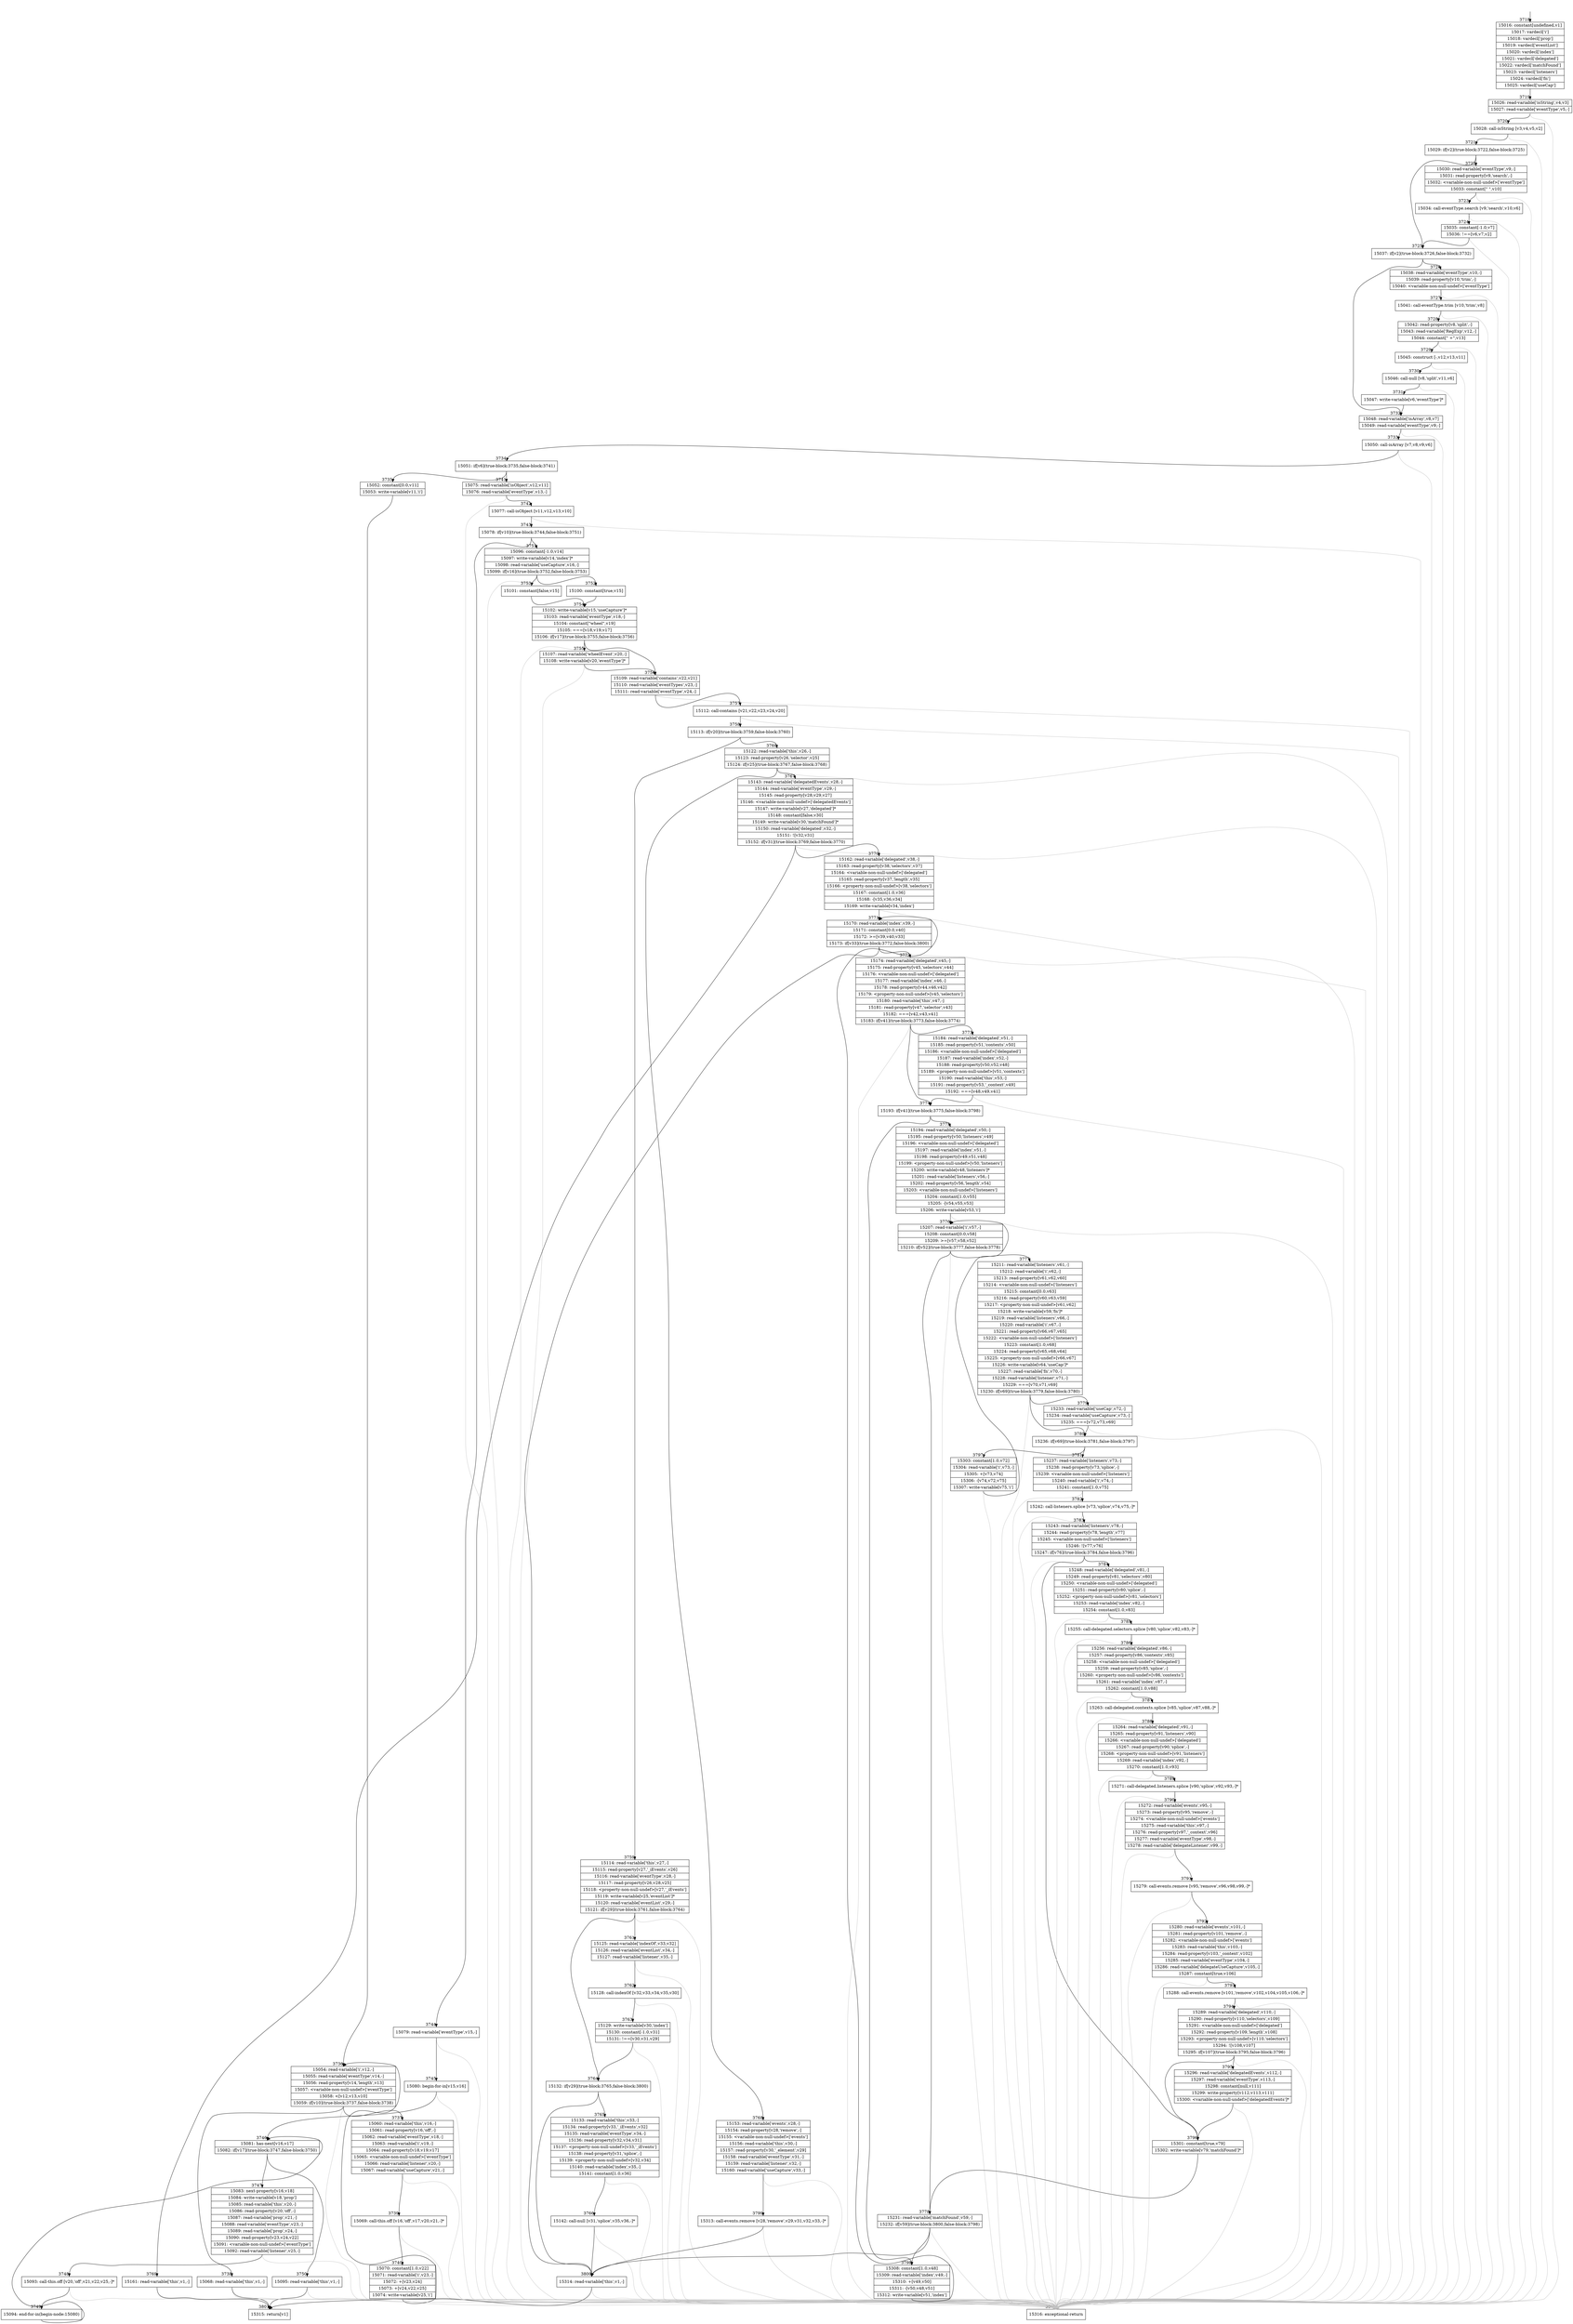 digraph {
rankdir="TD"
BB_entry159[shape=none,label=""];
BB_entry159 -> BB3718 [tailport=s, headport=n, headlabel="    3718"]
BB3718 [shape=record label="{15016: constant[undefined,v1]|15017: vardecl['i']|15018: vardecl['prop']|15019: vardecl['eventList']|15020: vardecl['index']|15021: vardecl['delegated']|15022: vardecl['matchFound']|15023: vardecl['listeners']|15024: vardecl['fn']|15025: vardecl['useCap']}" ] 
BB3718 -> BB3719 [tailport=s, headport=n, headlabel="      3719"]
BB3719 [shape=record label="{15026: read-variable['isString',v4,v3]|15027: read-variable['eventType',v5,-]}" ] 
BB3719 -> BB3720 [tailport=s, headport=n, headlabel="      3720"]
BB3719 -> BB3802 [tailport=s, headport=n, color=gray, headlabel="      3802"]
BB3720 [shape=record label="{15028: call-isString [v3,v4,v5,v2]}" ] 
BB3720 -> BB3721 [tailport=s, headport=n, headlabel="      3721"]
BB3720 -> BB3802 [tailport=s, headport=n, color=gray]
BB3721 [shape=record label="{15029: if[v2](true-block:3722,false-block:3725)}" ] 
BB3721 -> BB3725 [tailport=s, headport=n, headlabel="      3725"]
BB3721 -> BB3722 [tailport=s, headport=n, headlabel="      3722"]
BB3722 [shape=record label="{15030: read-variable['eventType',v9,-]|15031: read-property[v9,'search',-]|15032: \<variable-non-null-undef\>['eventType']|15033: constant[\" \",v10]}" ] 
BB3722 -> BB3723 [tailport=s, headport=n, headlabel="      3723"]
BB3722 -> BB3802 [tailport=s, headport=n, color=gray]
BB3723 [shape=record label="{15034: call-eventType.search [v9,'search',v10,v6]}" ] 
BB3723 -> BB3724 [tailport=s, headport=n, headlabel="      3724"]
BB3723 -> BB3802 [tailport=s, headport=n, color=gray]
BB3724 [shape=record label="{15035: constant[-1.0,v7]|15036: !==[v6,v7,v2]}" ] 
BB3724 -> BB3725 [tailport=s, headport=n]
BB3724 -> BB3802 [tailport=s, headport=n, color=gray]
BB3725 [shape=record label="{15037: if[v2](true-block:3726,false-block:3732)}" ] 
BB3725 -> BB3726 [tailport=s, headport=n, headlabel="      3726"]
BB3725 -> BB3732 [tailport=s, headport=n, headlabel="      3732"]
BB3726 [shape=record label="{15038: read-variable['eventType',v10,-]|15039: read-property[v10,'trim',-]|15040: \<variable-non-null-undef\>['eventType']}" ] 
BB3726 -> BB3727 [tailport=s, headport=n, headlabel="      3727"]
BB3726 -> BB3802 [tailport=s, headport=n, color=gray]
BB3727 [shape=record label="{15041: call-eventType.trim [v10,'trim',v8]}" ] 
BB3727 -> BB3728 [tailport=s, headport=n, headlabel="      3728"]
BB3727 -> BB3802 [tailport=s, headport=n, color=gray]
BB3728 [shape=record label="{15042: read-property[v8,'split',-]|15043: read-variable['RegExp',v12,-]|15044: constant[\" +\",v13]}" ] 
BB3728 -> BB3729 [tailport=s, headport=n, headlabel="      3729"]
BB3728 -> BB3802 [tailport=s, headport=n, color=gray]
BB3729 [shape=record label="{15045: construct [-,v12,v13,v11]}" ] 
BB3729 -> BB3730 [tailport=s, headport=n, headlabel="      3730"]
BB3729 -> BB3802 [tailport=s, headport=n, color=gray]
BB3730 [shape=record label="{15046: call-null [v8,'split',v11,v6]}" ] 
BB3730 -> BB3731 [tailport=s, headport=n, headlabel="      3731"]
BB3730 -> BB3802 [tailport=s, headport=n, color=gray]
BB3731 [shape=record label="{15047: write-variable[v6,'eventType']*}" ] 
BB3731 -> BB3732 [tailport=s, headport=n]
BB3732 [shape=record label="{15048: read-variable['isArray',v8,v7]|15049: read-variable['eventType',v9,-]}" ] 
BB3732 -> BB3733 [tailport=s, headport=n, headlabel="      3733"]
BB3732 -> BB3802 [tailport=s, headport=n, color=gray]
BB3733 [shape=record label="{15050: call-isArray [v7,v8,v9,v6]}" ] 
BB3733 -> BB3734 [tailport=s, headport=n, headlabel="      3734"]
BB3733 -> BB3802 [tailport=s, headport=n, color=gray]
BB3734 [shape=record label="{15051: if[v6](true-block:3735,false-block:3741)}" ] 
BB3734 -> BB3735 [tailport=s, headport=n, headlabel="      3735"]
BB3734 -> BB3741 [tailport=s, headport=n, headlabel="      3741"]
BB3735 [shape=record label="{15052: constant[0.0,v11]|15053: write-variable[v11,'i']}" ] 
BB3735 -> BB3736 [tailport=s, headport=n, headlabel="      3736"]
BB3736 [shape=record label="{15054: read-variable['i',v12,-]|15055: read-variable['eventType',v14,-]|15056: read-property[v14,'length',v13]|15057: \<variable-non-null-undef\>['eventType']|15058: \<[v12,v13,v10]|15059: if[v10](true-block:3737,false-block:3738)}" ] 
BB3736 -> BB3737 [tailport=s, headport=n, headlabel="      3737"]
BB3736 -> BB3738 [tailport=s, headport=n, headlabel="      3738"]
BB3736 -> BB3802 [tailport=s, headport=n, color=gray]
BB3737 [shape=record label="{15060: read-variable['this',v16,-]|15061: read-property[v16,'off',-]|15062: read-variable['eventType',v18,-]|15063: read-variable['i',v19,-]|15064: read-property[v18,v19,v17]|15065: \<variable-non-null-undef\>['eventType']|15066: read-variable['listener',v20,-]|15067: read-variable['useCapture',v21,-]}" ] 
BB3737 -> BB3739 [tailport=s, headport=n, headlabel="      3739"]
BB3737 -> BB3802 [tailport=s, headport=n, color=gray]
BB3738 [shape=record label="{15068: read-variable['this',v1,-]}" ] 
BB3738 -> BB3801 [tailport=s, headport=n, headlabel="      3801"]
BB3738 -> BB3802 [tailport=s, headport=n, color=gray]
BB3739 [shape=record label="{15069: call-this.off [v16,'off',v17,v20,v21,-]*}" ] 
BB3739 -> BB3740 [tailport=s, headport=n, headlabel="      3740"]
BB3739 -> BB3802 [tailport=s, headport=n, color=gray]
BB3740 [shape=record label="{15070: constant[1.0,v22]|15071: read-variable['i',v23,-]|15072: +[v23,v24]|15073: +[v24,v22,v25]|15074: write-variable[v25,'i']}" ] 
BB3740 -> BB3736 [tailport=s, headport=n]
BB3740 -> BB3802 [tailport=s, headport=n, color=gray]
BB3741 [shape=record label="{15075: read-variable['isObject',v12,v11]|15076: read-variable['eventType',v13,-]}" ] 
BB3741 -> BB3742 [tailport=s, headport=n, headlabel="      3742"]
BB3741 -> BB3802 [tailport=s, headport=n, color=gray]
BB3742 [shape=record label="{15077: call-isObject [v11,v12,v13,v10]}" ] 
BB3742 -> BB3743 [tailport=s, headport=n, headlabel="      3743"]
BB3742 -> BB3802 [tailport=s, headport=n, color=gray]
BB3743 [shape=record label="{15078: if[v10](true-block:3744,false-block:3751)}" ] 
BB3743 -> BB3744 [tailport=s, headport=n, headlabel="      3744"]
BB3743 -> BB3751 [tailport=s, headport=n, headlabel="      3751"]
BB3744 [shape=record label="{15079: read-variable['eventType',v15,-]}" ] 
BB3744 -> BB3745 [tailport=s, headport=n, headlabel="      3745"]
BB3744 -> BB3802 [tailport=s, headport=n, color=gray]
BB3745 [shape=record label="{15080: begin-for-in[v15,v16]}" ] 
BB3745 -> BB3746 [tailport=s, headport=n, headlabel="      3746"]
BB3745 -> BB3802 [tailport=s, headport=n, color=gray]
BB3746 [shape=record label="{15081: has-next[v16,v17]|15082: if[v17](true-block:3747,false-block:3750)}" ] 
BB3746 -> BB3747 [tailport=s, headport=n, headlabel="      3747"]
BB3746 -> BB3750 [tailport=s, headport=n, headlabel="      3750"]
BB3747 [shape=record label="{15083: next-property[v16,v18]|15084: write-variable[v18,'prop']|15085: read-variable['this',v20,-]|15086: read-property[v20,'off',-]|15087: read-variable['prop',v21,-]|15088: read-variable['eventType',v23,-]|15089: read-variable['prop',v24,-]|15090: read-property[v23,v24,v22]|15091: \<variable-non-null-undef\>['eventType']|15092: read-variable['listener',v25,-]}" ] 
BB3747 -> BB3748 [tailport=s, headport=n, headlabel="      3748"]
BB3747 -> BB3802 [tailport=s, headport=n, color=gray]
BB3748 [shape=record label="{15093: call-this.off [v20,'off',v21,v22,v25,-]*}" ] 
BB3748 -> BB3749 [tailport=s, headport=n, headlabel="      3749"]
BB3748 -> BB3802 [tailport=s, headport=n, color=gray]
BB3749 [shape=record label="{15094: end-for-in(begin-node:15080)}" ] 
BB3749 -> BB3746 [tailport=s, headport=n]
BB3750 [shape=record label="{15095: read-variable['this',v1,-]}" ] 
BB3750 -> BB3801 [tailport=s, headport=n]
BB3750 -> BB3802 [tailport=s, headport=n, color=gray]
BB3751 [shape=record label="{15096: constant[-1.0,v14]|15097: write-variable[v14,'index']*|15098: read-variable['useCapture',v16,-]|15099: if[v16](true-block:3752,false-block:3753)}" ] 
BB3751 -> BB3752 [tailport=s, headport=n, headlabel="      3752"]
BB3751 -> BB3753 [tailport=s, headport=n, headlabel="      3753"]
BB3751 -> BB3802 [tailport=s, headport=n, color=gray]
BB3752 [shape=record label="{15100: constant[true,v15]}" ] 
BB3752 -> BB3754 [tailport=s, headport=n, headlabel="      3754"]
BB3753 [shape=record label="{15101: constant[false,v15]}" ] 
BB3753 -> BB3754 [tailport=s, headport=n]
BB3754 [shape=record label="{15102: write-variable[v15,'useCapture']*|15103: read-variable['eventType',v18,-]|15104: constant[\"wheel\",v19]|15105: ===[v18,v19,v17]|15106: if[v17](true-block:3755,false-block:3756)}" ] 
BB3754 -> BB3755 [tailport=s, headport=n, headlabel="      3755"]
BB3754 -> BB3756 [tailport=s, headport=n, headlabel="      3756"]
BB3754 -> BB3802 [tailport=s, headport=n, color=gray]
BB3755 [shape=record label="{15107: read-variable['wheelEvent',v20,-]|15108: write-variable[v20,'eventType']*}" ] 
BB3755 -> BB3756 [tailport=s, headport=n]
BB3755 -> BB3802 [tailport=s, headport=n, color=gray]
BB3756 [shape=record label="{15109: read-variable['contains',v22,v21]|15110: read-variable['eventTypes',v23,-]|15111: read-variable['eventType',v24,-]}" ] 
BB3756 -> BB3757 [tailport=s, headport=n, headlabel="      3757"]
BB3756 -> BB3802 [tailport=s, headport=n, color=gray]
BB3757 [shape=record label="{15112: call-contains [v21,v22,v23,v24,v20]}" ] 
BB3757 -> BB3758 [tailport=s, headport=n, headlabel="      3758"]
BB3757 -> BB3802 [tailport=s, headport=n, color=gray]
BB3758 [shape=record label="{15113: if[v20](true-block:3759,false-block:3760)}" ] 
BB3758 -> BB3759 [tailport=s, headport=n, headlabel="      3759"]
BB3758 -> BB3760 [tailport=s, headport=n, headlabel="      3760"]
BB3759 [shape=record label="{15114: read-variable['this',v27,-]|15115: read-property[v27,'_iEvents',v26]|15116: read-variable['eventType',v28,-]|15117: read-property[v26,v28,v25]|15118: \<property-non-null-undef\>[v27,'_iEvents']|15119: write-variable[v25,'eventList']*|15120: read-variable['eventList',v29,-]|15121: if[v29](true-block:3761,false-block:3764)}" ] 
BB3759 -> BB3764 [tailport=s, headport=n, headlabel="      3764"]
BB3759 -> BB3761 [tailport=s, headport=n, headlabel="      3761"]
BB3759 -> BB3802 [tailport=s, headport=n, color=gray]
BB3760 [shape=record label="{15122: read-variable['this',v26,-]|15123: read-property[v26,'selector',v25]|15124: if[v25](true-block:3767,false-block:3768)}" ] 
BB3760 -> BB3767 [tailport=s, headport=n, headlabel="      3767"]
BB3760 -> BB3768 [tailport=s, headport=n, headlabel="      3768"]
BB3760 -> BB3802 [tailport=s, headport=n, color=gray]
BB3761 [shape=record label="{15125: read-variable['indexOf',v33,v32]|15126: read-variable['eventList',v34,-]|15127: read-variable['listener',v35,-]}" ] 
BB3761 -> BB3762 [tailport=s, headport=n, headlabel="      3762"]
BB3761 -> BB3802 [tailport=s, headport=n, color=gray]
BB3762 [shape=record label="{15128: call-indexOf [v32,v33,v34,v35,v30]}" ] 
BB3762 -> BB3763 [tailport=s, headport=n, headlabel="      3763"]
BB3762 -> BB3802 [tailport=s, headport=n, color=gray]
BB3763 [shape=record label="{15129: write-variable[v30,'index']|15130: constant[-1.0,v31]|15131: !==[v30,v31,v29]}" ] 
BB3763 -> BB3764 [tailport=s, headport=n]
BB3763 -> BB3802 [tailport=s, headport=n, color=gray]
BB3764 [shape=record label="{15132: if[v29](true-block:3765,false-block:3800)}" ] 
BB3764 -> BB3765 [tailport=s, headport=n, headlabel="      3765"]
BB3764 -> BB3800 [tailport=s, headport=n, headlabel="      3800"]
BB3765 [shape=record label="{15133: read-variable['this',v33,-]|15134: read-property[v33,'_iEvents',v32]|15135: read-variable['eventType',v34,-]|15136: read-property[v32,v34,v31]|15137: \<property-non-null-undef\>[v33,'_iEvents']|15138: read-property[v31,'splice',-]|15139: \<property-non-null-undef\>[v32,v34]|15140: read-variable['index',v35,-]|15141: constant[1.0,v36]}" ] 
BB3765 -> BB3766 [tailport=s, headport=n, headlabel="      3766"]
BB3765 -> BB3802 [tailport=s, headport=n, color=gray]
BB3766 [shape=record label="{15142: call-null [v31,'splice',v35,v36,-]*}" ] 
BB3766 -> BB3800 [tailport=s, headport=n]
BB3766 -> BB3802 [tailport=s, headport=n, color=gray]
BB3767 [shape=record label="{15143: read-variable['delegatedEvents',v28,-]|15144: read-variable['eventType',v29,-]|15145: read-property[v28,v29,v27]|15146: \<variable-non-null-undef\>['delegatedEvents']|15147: write-variable[v27,'delegated']*|15148: constant[false,v30]|15149: write-variable[v30,'matchFound']*|15150: read-variable['delegated',v32,-]|15151: ![v32,v31]|15152: if[v31](true-block:3769,false-block:3770)}" ] 
BB3767 -> BB3769 [tailport=s, headport=n, headlabel="      3769"]
BB3767 -> BB3770 [tailport=s, headport=n, headlabel="      3770"]
BB3767 -> BB3802 [tailport=s, headport=n, color=gray]
BB3768 [shape=record label="{15153: read-variable['events',v28,-]|15154: read-property[v28,'remove',-]|15155: \<variable-non-null-undef\>['events']|15156: read-variable['this',v30,-]|15157: read-property[v30,'_element',v29]|15158: read-variable['eventType',v31,-]|15159: read-variable['listener',v32,-]|15160: read-variable['useCapture',v33,-]}" ] 
BB3768 -> BB3799 [tailport=s, headport=n, headlabel="      3799"]
BB3768 -> BB3802 [tailport=s, headport=n, color=gray]
BB3769 [shape=record label="{15161: read-variable['this',v1,-]}" ] 
BB3769 -> BB3801 [tailport=s, headport=n]
BB3769 -> BB3802 [tailport=s, headport=n, color=gray]
BB3770 [shape=record label="{15162: read-variable['delegated',v38,-]|15163: read-property[v38,'selectors',v37]|15164: \<variable-non-null-undef\>['delegated']|15165: read-property[v37,'length',v35]|15166: \<property-non-null-undef\>[v38,'selectors']|15167: constant[1.0,v36]|15168: -[v35,v36,v34]|15169: write-variable[v34,'index']}" ] 
BB3770 -> BB3771 [tailport=s, headport=n, headlabel="      3771"]
BB3770 -> BB3802 [tailport=s, headport=n, color=gray]
BB3771 [shape=record label="{15170: read-variable['index',v39,-]|15171: constant[0.0,v40]|15172: \>=[v39,v40,v33]|15173: if[v33](true-block:3772,false-block:3800)}" ] 
BB3771 -> BB3772 [tailport=s, headport=n, headlabel="      3772"]
BB3771 -> BB3800 [tailport=s, headport=n]
BB3771 -> BB3802 [tailport=s, headport=n, color=gray]
BB3772 [shape=record label="{15174: read-variable['delegated',v45,-]|15175: read-property[v45,'selectors',v44]|15176: \<variable-non-null-undef\>['delegated']|15177: read-variable['index',v46,-]|15178: read-property[v44,v46,v42]|15179: \<property-non-null-undef\>[v45,'selectors']|15180: read-variable['this',v47,-]|15181: read-property[v47,'selector',v43]|15182: ===[v42,v43,v41]|15183: if[v41](true-block:3773,false-block:3774)}" ] 
BB3772 -> BB3774 [tailport=s, headport=n, headlabel="      3774"]
BB3772 -> BB3773 [tailport=s, headport=n, headlabel="      3773"]
BB3772 -> BB3802 [tailport=s, headport=n, color=gray]
BB3773 [shape=record label="{15184: read-variable['delegated',v51,-]|15185: read-property[v51,'contexts',v50]|15186: \<variable-non-null-undef\>['delegated']|15187: read-variable['index',v52,-]|15188: read-property[v50,v52,v48]|15189: \<property-non-null-undef\>[v51,'contexts']|15190: read-variable['this',v53,-]|15191: read-property[v53,'_context',v49]|15192: ===[v48,v49,v41]}" ] 
BB3773 -> BB3774 [tailport=s, headport=n]
BB3773 -> BB3802 [tailport=s, headport=n, color=gray]
BB3774 [shape=record label="{15193: if[v41](true-block:3775,false-block:3798)}" ] 
BB3774 -> BB3775 [tailport=s, headport=n, headlabel="      3775"]
BB3774 -> BB3798 [tailport=s, headport=n, headlabel="      3798"]
BB3775 [shape=record label="{15194: read-variable['delegated',v50,-]|15195: read-property[v50,'listeners',v49]|15196: \<variable-non-null-undef\>['delegated']|15197: read-variable['index',v51,-]|15198: read-property[v49,v51,v48]|15199: \<property-non-null-undef\>[v50,'listeners']|15200: write-variable[v48,'listeners']*|15201: read-variable['listeners',v56,-]|15202: read-property[v56,'length',v54]|15203: \<variable-non-null-undef\>['listeners']|15204: constant[1.0,v55]|15205: -[v54,v55,v53]|15206: write-variable[v53,'i']}" ] 
BB3775 -> BB3776 [tailport=s, headport=n, headlabel="      3776"]
BB3775 -> BB3802 [tailport=s, headport=n, color=gray]
BB3776 [shape=record label="{15207: read-variable['i',v57,-]|15208: constant[0.0,v58]|15209: \>=[v57,v58,v52]|15210: if[v52](true-block:3777,false-block:3778)}" ] 
BB3776 -> BB3777 [tailport=s, headport=n, headlabel="      3777"]
BB3776 -> BB3778 [tailport=s, headport=n, headlabel="      3778"]
BB3776 -> BB3802 [tailport=s, headport=n, color=gray]
BB3777 [shape=record label="{15211: read-variable['listeners',v61,-]|15212: read-variable['i',v62,-]|15213: read-property[v61,v62,v60]|15214: \<variable-non-null-undef\>['listeners']|15215: constant[0.0,v63]|15216: read-property[v60,v63,v59]|15217: \<property-non-null-undef\>[v61,v62]|15218: write-variable[v59,'fn']*|15219: read-variable['listeners',v66,-]|15220: read-variable['i',v67,-]|15221: read-property[v66,v67,v65]|15222: \<variable-non-null-undef\>['listeners']|15223: constant[1.0,v68]|15224: read-property[v65,v68,v64]|15225: \<property-non-null-undef\>[v66,v67]|15226: write-variable[v64,'useCap']*|15227: read-variable['fn',v70,-]|15228: read-variable['listener',v71,-]|15229: ===[v70,v71,v69]|15230: if[v69](true-block:3779,false-block:3780)}" ] 
BB3777 -> BB3780 [tailport=s, headport=n, headlabel="      3780"]
BB3777 -> BB3779 [tailport=s, headport=n, headlabel="      3779"]
BB3777 -> BB3802 [tailport=s, headport=n, color=gray]
BB3778 [shape=record label="{15231: read-variable['matchFound',v59,-]|15232: if[v59](true-block:3800,false-block:3798)}" ] 
BB3778 -> BB3800 [tailport=s, headport=n]
BB3778 -> BB3798 [tailport=s, headport=n]
BB3778 -> BB3802 [tailport=s, headport=n, color=gray]
BB3779 [shape=record label="{15233: read-variable['useCap',v72,-]|15234: read-variable['useCapture',v73,-]|15235: ===[v72,v73,v69]}" ] 
BB3779 -> BB3780 [tailport=s, headport=n]
BB3779 -> BB3802 [tailport=s, headport=n, color=gray]
BB3780 [shape=record label="{15236: if[v69](true-block:3781,false-block:3797)}" ] 
BB3780 -> BB3781 [tailport=s, headport=n, headlabel="      3781"]
BB3780 -> BB3797 [tailport=s, headport=n, headlabel="      3797"]
BB3781 [shape=record label="{15237: read-variable['listeners',v73,-]|15238: read-property[v73,'splice',-]|15239: \<variable-non-null-undef\>['listeners']|15240: read-variable['i',v74,-]|15241: constant[1.0,v75]}" ] 
BB3781 -> BB3782 [tailport=s, headport=n, headlabel="      3782"]
BB3781 -> BB3802 [tailport=s, headport=n, color=gray]
BB3782 [shape=record label="{15242: call-listeners.splice [v73,'splice',v74,v75,-]*}" ] 
BB3782 -> BB3783 [tailport=s, headport=n, headlabel="      3783"]
BB3782 -> BB3802 [tailport=s, headport=n, color=gray]
BB3783 [shape=record label="{15243: read-variable['listeners',v78,-]|15244: read-property[v78,'length',v77]|15245: \<variable-non-null-undef\>['listeners']|15246: ![v77,v76]|15247: if[v76](true-block:3784,false-block:3796)}" ] 
BB3783 -> BB3784 [tailport=s, headport=n, headlabel="      3784"]
BB3783 -> BB3796 [tailport=s, headport=n, headlabel="      3796"]
BB3783 -> BB3802 [tailport=s, headport=n, color=gray]
BB3784 [shape=record label="{15248: read-variable['delegated',v81,-]|15249: read-property[v81,'selectors',v80]|15250: \<variable-non-null-undef\>['delegated']|15251: read-property[v80,'splice',-]|15252: \<property-non-null-undef\>[v81,'selectors']|15253: read-variable['index',v82,-]|15254: constant[1.0,v83]}" ] 
BB3784 -> BB3785 [tailport=s, headport=n, headlabel="      3785"]
BB3784 -> BB3802 [tailport=s, headport=n, color=gray]
BB3785 [shape=record label="{15255: call-delegated.selectors.splice [v80,'splice',v82,v83,-]*}" ] 
BB3785 -> BB3786 [tailport=s, headport=n, headlabel="      3786"]
BB3785 -> BB3802 [tailport=s, headport=n, color=gray]
BB3786 [shape=record label="{15256: read-variable['delegated',v86,-]|15257: read-property[v86,'contexts',v85]|15258: \<variable-non-null-undef\>['delegated']|15259: read-property[v85,'splice',-]|15260: \<property-non-null-undef\>[v86,'contexts']|15261: read-variable['index',v87,-]|15262: constant[1.0,v88]}" ] 
BB3786 -> BB3787 [tailport=s, headport=n, headlabel="      3787"]
BB3786 -> BB3802 [tailport=s, headport=n, color=gray]
BB3787 [shape=record label="{15263: call-delegated.contexts.splice [v85,'splice',v87,v88,-]*}" ] 
BB3787 -> BB3788 [tailport=s, headport=n, headlabel="      3788"]
BB3787 -> BB3802 [tailport=s, headport=n, color=gray]
BB3788 [shape=record label="{15264: read-variable['delegated',v91,-]|15265: read-property[v91,'listeners',v90]|15266: \<variable-non-null-undef\>['delegated']|15267: read-property[v90,'splice',-]|15268: \<property-non-null-undef\>[v91,'listeners']|15269: read-variable['index',v92,-]|15270: constant[1.0,v93]}" ] 
BB3788 -> BB3789 [tailport=s, headport=n, headlabel="      3789"]
BB3788 -> BB3802 [tailport=s, headport=n, color=gray]
BB3789 [shape=record label="{15271: call-delegated.listeners.splice [v90,'splice',v92,v93,-]*}" ] 
BB3789 -> BB3790 [tailport=s, headport=n, headlabel="      3790"]
BB3789 -> BB3802 [tailport=s, headport=n, color=gray]
BB3790 [shape=record label="{15272: read-variable['events',v95,-]|15273: read-property[v95,'remove',-]|15274: \<variable-non-null-undef\>['events']|15275: read-variable['this',v97,-]|15276: read-property[v97,'_context',v96]|15277: read-variable['eventType',v98,-]|15278: read-variable['delegateListener',v99,-]}" ] 
BB3790 -> BB3791 [tailport=s, headport=n, headlabel="      3791"]
BB3790 -> BB3802 [tailport=s, headport=n, color=gray]
BB3791 [shape=record label="{15279: call-events.remove [v95,'remove',v96,v98,v99,-]*}" ] 
BB3791 -> BB3792 [tailport=s, headport=n, headlabel="      3792"]
BB3791 -> BB3802 [tailport=s, headport=n, color=gray]
BB3792 [shape=record label="{15280: read-variable['events',v101,-]|15281: read-property[v101,'remove',-]|15282: \<variable-non-null-undef\>['events']|15283: read-variable['this',v103,-]|15284: read-property[v103,'_context',v102]|15285: read-variable['eventType',v104,-]|15286: read-variable['delegateUseCapture',v105,-]|15287: constant[true,v106]}" ] 
BB3792 -> BB3793 [tailport=s, headport=n, headlabel="      3793"]
BB3792 -> BB3802 [tailport=s, headport=n, color=gray]
BB3793 [shape=record label="{15288: call-events.remove [v101,'remove',v102,v104,v105,v106,-]*}" ] 
BB3793 -> BB3794 [tailport=s, headport=n, headlabel="      3794"]
BB3793 -> BB3802 [tailport=s, headport=n, color=gray]
BB3794 [shape=record label="{15289: read-variable['delegated',v110,-]|15290: read-property[v110,'selectors',v109]|15291: \<variable-non-null-undef\>['delegated']|15292: read-property[v109,'length',v108]|15293: \<property-non-null-undef\>[v110,'selectors']|15294: ![v108,v107]|15295: if[v107](true-block:3795,false-block:3796)}" ] 
BB3794 -> BB3795 [tailport=s, headport=n, headlabel="      3795"]
BB3794 -> BB3796 [tailport=s, headport=n]
BB3794 -> BB3802 [tailport=s, headport=n, color=gray]
BB3795 [shape=record label="{15296: read-variable['delegatedEvents',v112,-]|15297: read-variable['eventType',v113,-]|15298: constant[null,v111]|15299: write-property[v112,v113,v111]|15300: \<variable-non-null-undef\>['delegatedEvents']*}" ] 
BB3795 -> BB3796 [tailport=s, headport=n]
BB3795 -> BB3802 [tailport=s, headport=n, color=gray]
BB3796 [shape=record label="{15301: constant[true,v79]|15302: write-variable[v79,'matchFound']*}" ] 
BB3796 -> BB3778 [tailport=s, headport=n]
BB3797 [shape=record label="{15303: constant[1.0,v72]|15304: read-variable['i',v73,-]|15305: +[v73,v74]|15306: -[v74,v72,v75]|15307: write-variable[v75,'i']}" ] 
BB3797 -> BB3776 [tailport=s, headport=n]
BB3797 -> BB3802 [tailport=s, headport=n, color=gray]
BB3798 [shape=record label="{15308: constant[1.0,v48]|15309: read-variable['index',v49,-]|15310: +[v49,v50]|15311: -[v50,v48,v51]|15312: write-variable[v51,'index']}" ] 
BB3798 -> BB3771 [tailport=s, headport=n]
BB3798 -> BB3802 [tailport=s, headport=n, color=gray]
BB3799 [shape=record label="{15313: call-events.remove [v28,'remove',v29,v31,v32,v33,-]*}" ] 
BB3799 -> BB3800 [tailport=s, headport=n]
BB3799 -> BB3802 [tailport=s, headport=n, color=gray]
BB3800 [shape=record label="{15314: read-variable['this',v1,-]}" ] 
BB3800 -> BB3801 [tailport=s, headport=n]
BB3800 -> BB3802 [tailport=s, headport=n, color=gray]
BB3801 [shape=record label="{15315: return[v1]}" ] 
BB3802 [shape=record label="{15316: exceptional-return}" ] 
//#$~ 5117
}
